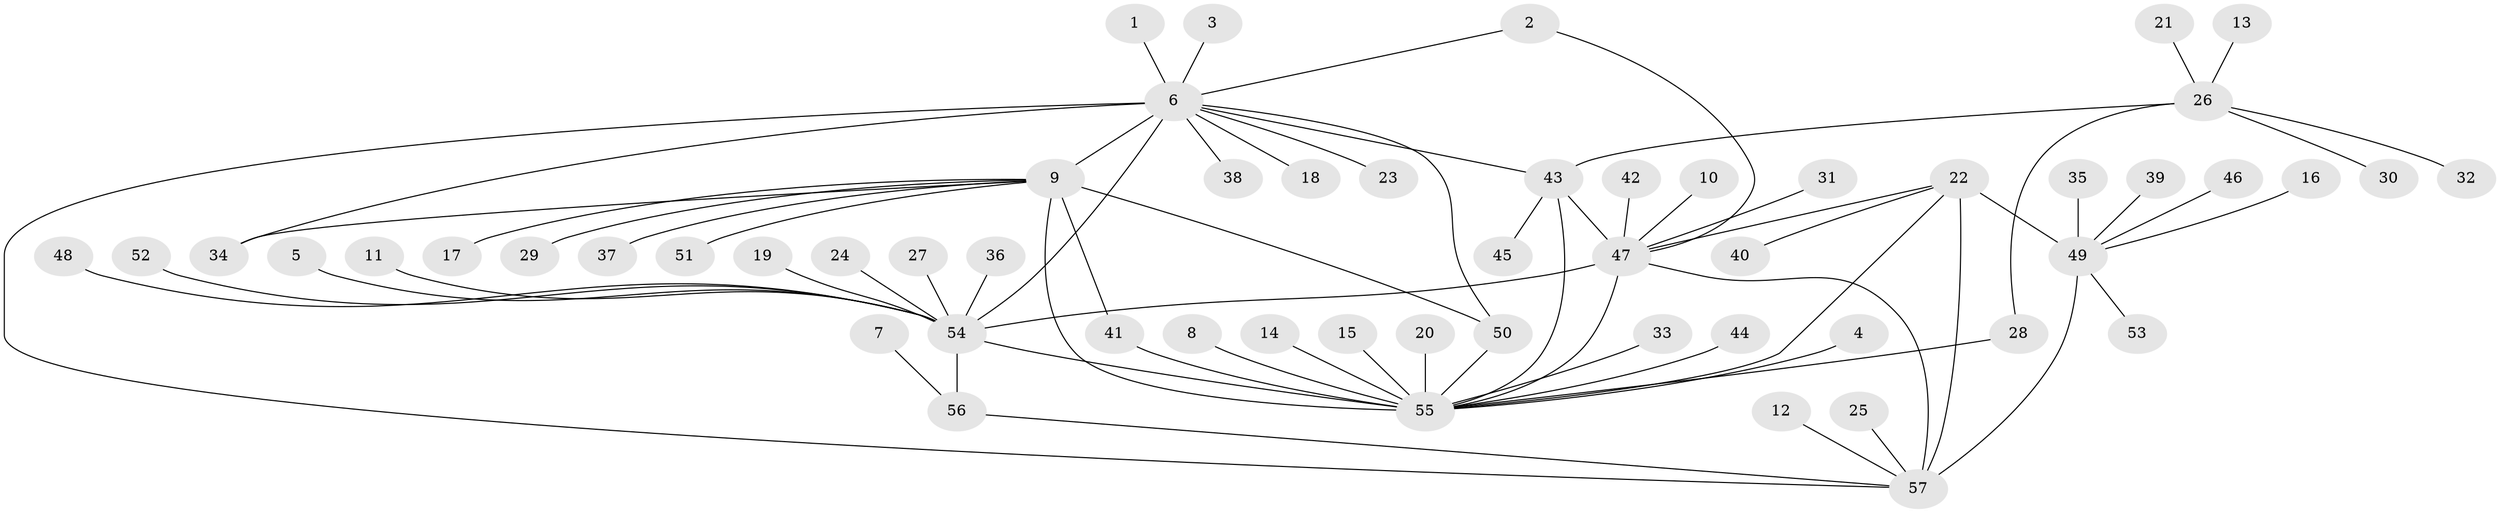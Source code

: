 // original degree distribution, {8: 0.06140350877192982, 6: 0.03508771929824561, 10: 0.017543859649122806, 7: 0.02631578947368421, 11: 0.017543859649122806, 12: 0.017543859649122806, 9: 0.017543859649122806, 4: 0.02631578947368421, 5: 0.008771929824561403, 2: 0.17543859649122806, 3: 0.03508771929824561, 1: 0.5614035087719298}
// Generated by graph-tools (version 1.1) at 2025/50/03/09/25 03:50:28]
// undirected, 57 vertices, 71 edges
graph export_dot {
graph [start="1"]
  node [color=gray90,style=filled];
  1;
  2;
  3;
  4;
  5;
  6;
  7;
  8;
  9;
  10;
  11;
  12;
  13;
  14;
  15;
  16;
  17;
  18;
  19;
  20;
  21;
  22;
  23;
  24;
  25;
  26;
  27;
  28;
  29;
  30;
  31;
  32;
  33;
  34;
  35;
  36;
  37;
  38;
  39;
  40;
  41;
  42;
  43;
  44;
  45;
  46;
  47;
  48;
  49;
  50;
  51;
  52;
  53;
  54;
  55;
  56;
  57;
  1 -- 6 [weight=1.0];
  2 -- 6 [weight=1.0];
  2 -- 47 [weight=1.0];
  3 -- 6 [weight=1.0];
  4 -- 55 [weight=1.0];
  5 -- 54 [weight=1.0];
  6 -- 9 [weight=3.0];
  6 -- 18 [weight=1.0];
  6 -- 23 [weight=1.0];
  6 -- 34 [weight=3.0];
  6 -- 38 [weight=1.0];
  6 -- 43 [weight=2.0];
  6 -- 50 [weight=1.0];
  6 -- 54 [weight=2.0];
  6 -- 57 [weight=1.0];
  7 -- 56 [weight=1.0];
  8 -- 55 [weight=1.0];
  9 -- 17 [weight=1.0];
  9 -- 29 [weight=1.0];
  9 -- 34 [weight=1.0];
  9 -- 37 [weight=1.0];
  9 -- 41 [weight=1.0];
  9 -- 50 [weight=1.0];
  9 -- 51 [weight=1.0];
  9 -- 55 [weight=3.0];
  10 -- 47 [weight=1.0];
  11 -- 54 [weight=1.0];
  12 -- 57 [weight=1.0];
  13 -- 26 [weight=1.0];
  14 -- 55 [weight=1.0];
  15 -- 55 [weight=1.0];
  16 -- 49 [weight=1.0];
  19 -- 54 [weight=1.0];
  20 -- 55 [weight=1.0];
  21 -- 26 [weight=1.0];
  22 -- 40 [weight=1.0];
  22 -- 47 [weight=1.0];
  22 -- 49 [weight=3.0];
  22 -- 55 [weight=1.0];
  22 -- 57 [weight=3.0];
  24 -- 54 [weight=1.0];
  25 -- 57 [weight=1.0];
  26 -- 28 [weight=1.0];
  26 -- 30 [weight=1.0];
  26 -- 32 [weight=1.0];
  26 -- 43 [weight=1.0];
  27 -- 54 [weight=1.0];
  28 -- 55 [weight=1.0];
  31 -- 47 [weight=1.0];
  33 -- 55 [weight=1.0];
  35 -- 49 [weight=1.0];
  36 -- 54 [weight=1.0];
  39 -- 49 [weight=1.0];
  41 -- 55 [weight=2.0];
  42 -- 47 [weight=1.0];
  43 -- 45 [weight=1.0];
  43 -- 47 [weight=6.0];
  43 -- 55 [weight=1.0];
  44 -- 55 [weight=1.0];
  46 -- 49 [weight=1.0];
  47 -- 54 [weight=1.0];
  47 -- 55 [weight=1.0];
  47 -- 57 [weight=1.0];
  48 -- 54 [weight=1.0];
  49 -- 53 [weight=1.0];
  49 -- 57 [weight=1.0];
  50 -- 55 [weight=3.0];
  52 -- 54 [weight=1.0];
  54 -- 55 [weight=2.0];
  54 -- 56 [weight=4.0];
  56 -- 57 [weight=1.0];
}
